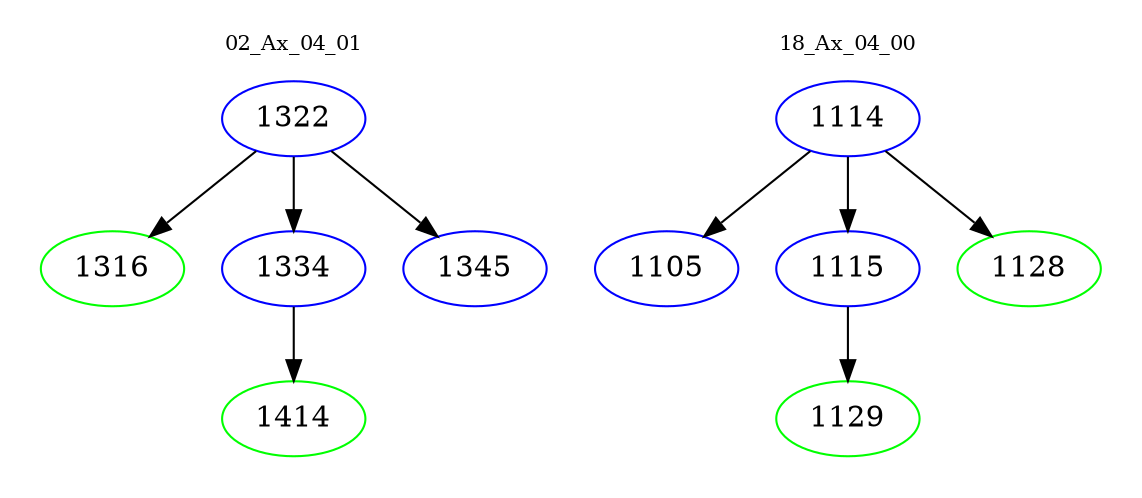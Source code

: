 digraph{
subgraph cluster_0 {
color = white
label = "02_Ax_04_01";
fontsize=10;
T0_1322 [label="1322", color="blue"]
T0_1322 -> T0_1316 [color="black"]
T0_1316 [label="1316", color="green"]
T0_1322 -> T0_1334 [color="black"]
T0_1334 [label="1334", color="blue"]
T0_1334 -> T0_1414 [color="black"]
T0_1414 [label="1414", color="green"]
T0_1322 -> T0_1345 [color="black"]
T0_1345 [label="1345", color="blue"]
}
subgraph cluster_1 {
color = white
label = "18_Ax_04_00";
fontsize=10;
T1_1114 [label="1114", color="blue"]
T1_1114 -> T1_1105 [color="black"]
T1_1105 [label="1105", color="blue"]
T1_1114 -> T1_1115 [color="black"]
T1_1115 [label="1115", color="blue"]
T1_1115 -> T1_1129 [color="black"]
T1_1129 [label="1129", color="green"]
T1_1114 -> T1_1128 [color="black"]
T1_1128 [label="1128", color="green"]
}
}
